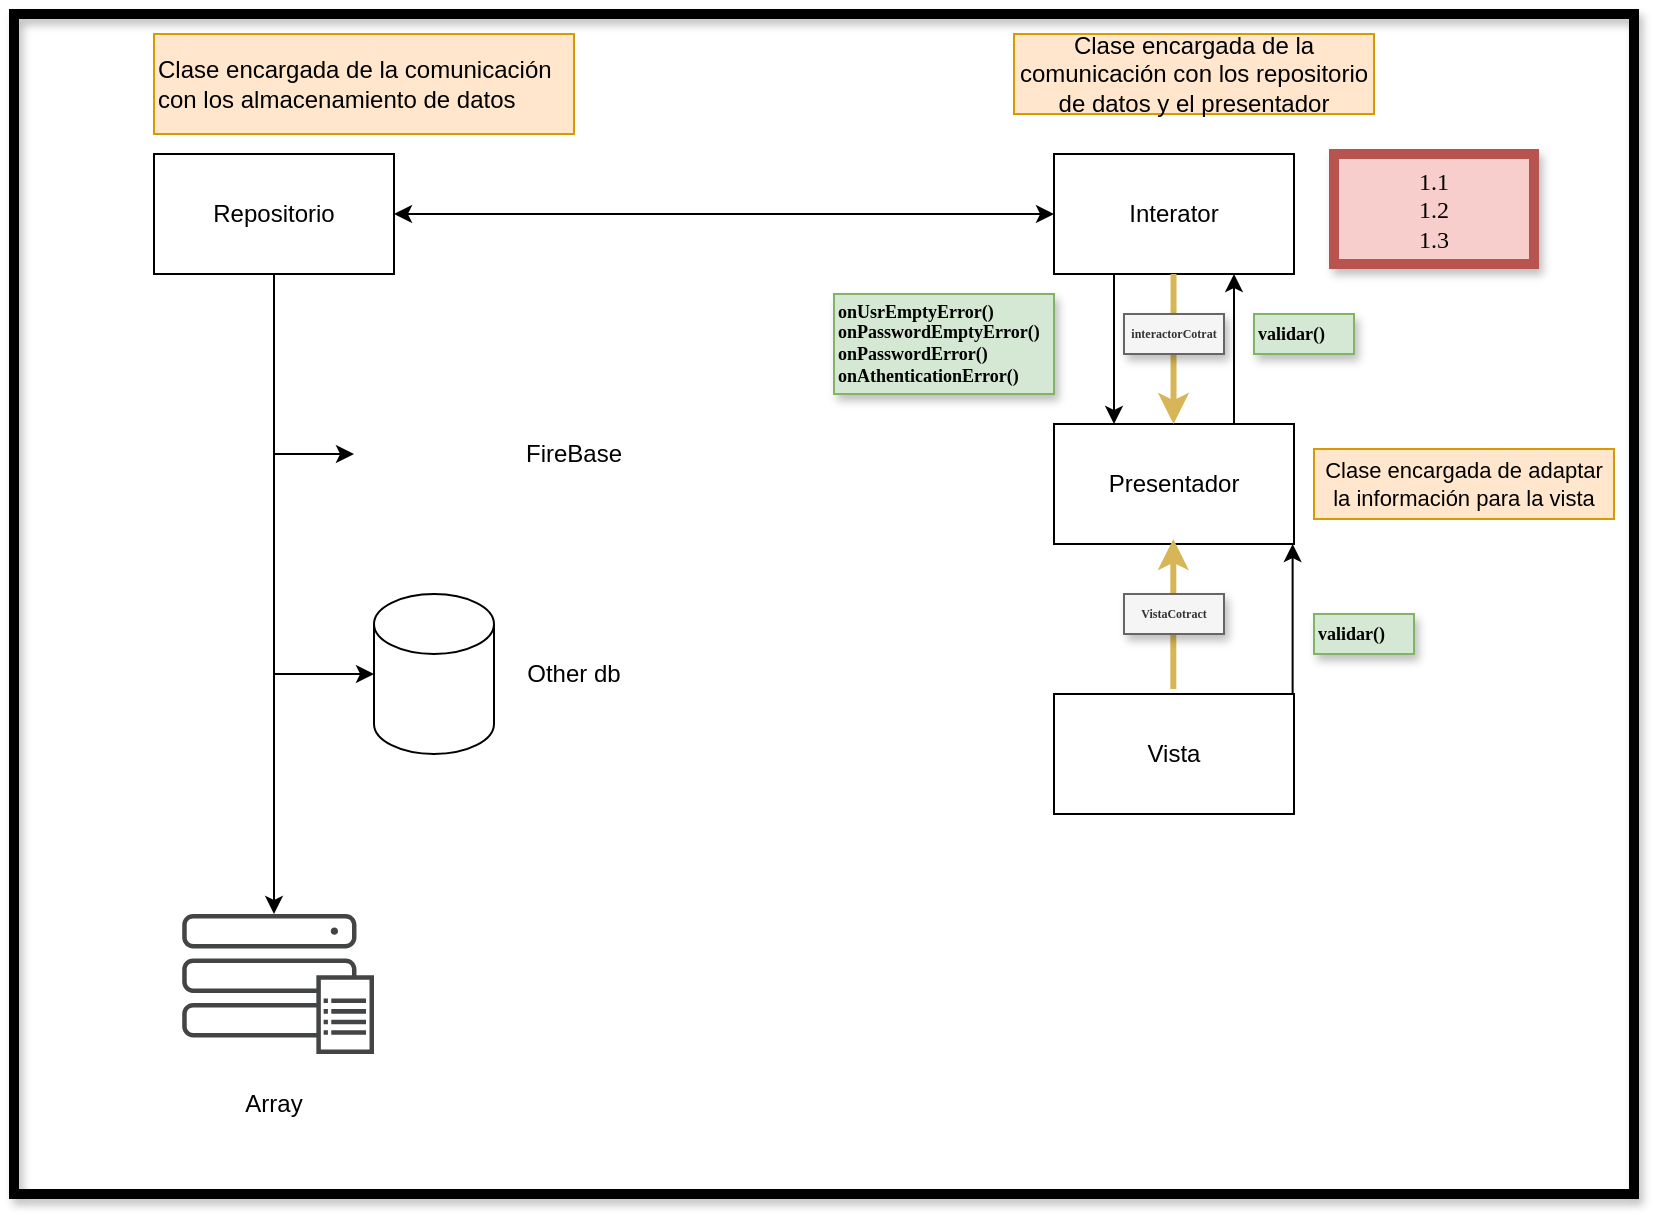 <mxfile version="15.7.4" type="github" pages="2">
  <diagram id="6IK1Bddi_FLpw86vCZfW" name="Page-1">
    <mxGraphModel dx="1038" dy="579" grid="1" gridSize="10" guides="1" tooltips="1" connect="1" arrows="1" fold="1" page="1" pageScale="1" pageWidth="827" pageHeight="1169" math="0" shadow="0">
      <root>
        <mxCell id="0" />
        <mxCell id="1" parent="0" />
        <mxCell id="SOW9xcFKRQPURFrvNgq6-27" value="" style="whiteSpace=wrap;html=1;rounded=0;shadow=1;glass=0;sketch=0;fontFamily=Comic Sans MS;fontSize=6;fontColor=#FFD966;strokeColor=#000000;strokeWidth=5;align=left;verticalAlign=middle;fillColor=none;" vertex="1" parent="1">
          <mxGeometry x="10" y="10" width="810" height="590" as="geometry" />
        </mxCell>
        <mxCell id="dRNRdsOuCcTUxrF4bdvi-7" style="edgeStyle=orthogonalEdgeStyle;rounded=0;orthogonalLoop=1;jettySize=auto;html=1;entryX=0;entryY=0.5;entryDx=0;entryDy=0;" parent="1" source="dRNRdsOuCcTUxrF4bdvi-2" target="dRNRdsOuCcTUxrF4bdvi-5" edge="1">
          <mxGeometry relative="1" as="geometry" />
        </mxCell>
        <mxCell id="dRNRdsOuCcTUxrF4bdvi-8" style="edgeStyle=orthogonalEdgeStyle;rounded=0;orthogonalLoop=1;jettySize=auto;html=1;exitX=0.5;exitY=1;exitDx=0;exitDy=0;entryX=0;entryY=0.5;entryDx=0;entryDy=0;entryPerimeter=0;" parent="1" source="dRNRdsOuCcTUxrF4bdvi-2" target="dRNRdsOuCcTUxrF4bdvi-3" edge="1">
          <mxGeometry relative="1" as="geometry" />
        </mxCell>
        <mxCell id="dRNRdsOuCcTUxrF4bdvi-9" style="edgeStyle=orthogonalEdgeStyle;rounded=0;orthogonalLoop=1;jettySize=auto;html=1;exitX=0.5;exitY=1;exitDx=0;exitDy=0;" parent="1" source="dRNRdsOuCcTUxrF4bdvi-2" edge="1">
          <mxGeometry relative="1" as="geometry">
            <mxPoint x="140" y="460" as="targetPoint" />
            <Array as="points">
              <mxPoint x="140" y="460" />
            </Array>
          </mxGeometry>
        </mxCell>
        <mxCell id="dRNRdsOuCcTUxrF4bdvi-15" style="edgeStyle=orthogonalEdgeStyle;rounded=0;orthogonalLoop=1;jettySize=auto;html=1;exitX=1;exitY=0.5;exitDx=0;exitDy=0;entryX=0;entryY=0.5;entryDx=0;entryDy=0;startArrow=classic;startFill=1;" parent="1" source="dRNRdsOuCcTUxrF4bdvi-2" target="dRNRdsOuCcTUxrF4bdvi-14" edge="1">
          <mxGeometry relative="1" as="geometry" />
        </mxCell>
        <mxCell id="dRNRdsOuCcTUxrF4bdvi-2" value="Repositorio" style="rounded=0;whiteSpace=wrap;html=1;" parent="1" vertex="1">
          <mxGeometry x="80" y="80" width="120" height="60" as="geometry" />
        </mxCell>
        <mxCell id="dRNRdsOuCcTUxrF4bdvi-3" value="" style="shape=cylinder3;whiteSpace=wrap;html=1;boundedLbl=1;backgroundOutline=1;size=15;" parent="1" vertex="1">
          <mxGeometry x="190" y="300" width="60" height="80" as="geometry" />
        </mxCell>
        <mxCell id="dRNRdsOuCcTUxrF4bdvi-5" value="" style="shape=image;html=1;verticalAlign=top;verticalLabelPosition=bottom;labelBackgroundColor=#ffffff;imageAspect=0;aspect=fixed;image=https://cdn4.iconfinder.com/data/icons/logos-brands-5/24/firebase-128.png" parent="1" vertex="1">
          <mxGeometry x="180" y="190" width="80" height="80" as="geometry" />
        </mxCell>
        <mxCell id="dRNRdsOuCcTUxrF4bdvi-6" value="" style="sketch=0;pointerEvents=1;shadow=0;dashed=0;html=1;strokeColor=none;fillColor=#434445;aspect=fixed;labelPosition=center;verticalLabelPosition=bottom;verticalAlign=top;align=center;outlineConnect=0;shape=mxgraph.vvd.array_manager;" parent="1" vertex="1">
          <mxGeometry x="94.11" y="460" width="95.89" height="70" as="geometry" />
        </mxCell>
        <mxCell id="dRNRdsOuCcTUxrF4bdvi-10" value="Clase encargada de la comunicación con los almacenamiento de datos" style="text;html=1;strokeColor=#d79b00;fillColor=#ffe6cc;align=left;verticalAlign=middle;whiteSpace=wrap;rounded=0;" parent="1" vertex="1">
          <mxGeometry x="80" y="20" width="210" height="50" as="geometry" />
        </mxCell>
        <mxCell id="dRNRdsOuCcTUxrF4bdvi-11" value="FireBase" style="text;html=1;strokeColor=none;fillColor=none;align=center;verticalAlign=middle;whiteSpace=wrap;rounded=0;" parent="1" vertex="1">
          <mxGeometry x="260" y="215" width="60" height="30" as="geometry" />
        </mxCell>
        <mxCell id="dRNRdsOuCcTUxrF4bdvi-12" value="Other db" style="text;html=1;strokeColor=none;fillColor=none;align=center;verticalAlign=middle;whiteSpace=wrap;rounded=0;" parent="1" vertex="1">
          <mxGeometry x="260" y="325" width="60" height="30" as="geometry" />
        </mxCell>
        <mxCell id="dRNRdsOuCcTUxrF4bdvi-13" value="Array" style="text;html=1;strokeColor=none;fillColor=none;align=center;verticalAlign=middle;whiteSpace=wrap;rounded=0;" parent="1" vertex="1">
          <mxGeometry x="110" y="540" width="60" height="30" as="geometry" />
        </mxCell>
        <mxCell id="SOW9xcFKRQPURFrvNgq6-2" style="edgeStyle=orthogonalEdgeStyle;rounded=0;orthogonalLoop=1;jettySize=auto;html=1;exitX=0.75;exitY=1;exitDx=0;exitDy=0;entryX=0.75;entryY=0;entryDx=0;entryDy=0;fontFamily=Comic Sans MS;fontSize=12;startArrow=classic;startFill=1;endArrow=none;endFill=0;" edge="1" parent="1" source="dRNRdsOuCcTUxrF4bdvi-14" target="Sz5xXB3OdpEm1Yu7rBPH-1">
          <mxGeometry relative="1" as="geometry" />
        </mxCell>
        <mxCell id="dRNRdsOuCcTUxrF4bdvi-14" value="Interator" style="rounded=0;whiteSpace=wrap;html=1;" parent="1" vertex="1">
          <mxGeometry x="530" y="80" width="120" height="60" as="geometry" />
        </mxCell>
        <mxCell id="SOW9xcFKRQPURFrvNgq6-1" style="edgeStyle=orthogonalEdgeStyle;rounded=0;orthogonalLoop=1;jettySize=auto;html=1;exitX=0.25;exitY=0;exitDx=0;exitDy=0;entryX=0.25;entryY=1;entryDx=0;entryDy=0;fontFamily=Comic Sans MS;fontSize=12;startArrow=classic;startFill=1;endArrow=none;endFill=0;" edge="1" parent="1" source="Sz5xXB3OdpEm1Yu7rBPH-1" target="dRNRdsOuCcTUxrF4bdvi-14">
          <mxGeometry relative="1" as="geometry" />
        </mxCell>
        <mxCell id="Sz5xXB3OdpEm1Yu7rBPH-1" value="Presentador" style="rounded=0;whiteSpace=wrap;html=1;" vertex="1" parent="1">
          <mxGeometry x="530" y="215" width="120" height="60" as="geometry" />
        </mxCell>
        <mxCell id="Sz5xXB3OdpEm1Yu7rBPH-3" value="Vista" style="rounded=0;whiteSpace=wrap;html=1;" vertex="1" parent="1">
          <mxGeometry x="530" y="350" width="120" height="60" as="geometry" />
        </mxCell>
        <mxCell id="Sz5xXB3OdpEm1Yu7rBPH-7" value="&lt;font face=&quot;Comic Sans MS&quot;&gt;1.1&lt;br&gt;1.2&lt;br&gt;1.3&lt;br&gt;&lt;/font&gt;" style="text;html=1;strokeColor=#b85450;fillColor=#f8cecc;align=center;verticalAlign=middle;whiteSpace=wrap;rounded=0;strokeWidth=5;perimeterSpacing=0;glass=0;sketch=0;shadow=1;fontSize=12;" vertex="1" parent="1">
          <mxGeometry x="670" y="80" width="100" height="55" as="geometry" />
        </mxCell>
        <mxCell id="Sz5xXB3OdpEm1Yu7rBPH-9" value="Clase encargada de la comunicación con los repositorio de datos y el presentador" style="text;html=1;strokeColor=#d79b00;fillColor=#ffe6cc;align=center;verticalAlign=middle;whiteSpace=wrap;rounded=0;" vertex="1" parent="1">
          <mxGeometry x="510" y="20" width="180" height="40" as="geometry" />
        </mxCell>
        <mxCell id="Sz5xXB3OdpEm1Yu7rBPH-10" value="Clase encargada de adaptar la información para la vista" style="text;html=1;strokeColor=#d79b00;fillColor=#ffe6cc;align=center;verticalAlign=middle;whiteSpace=wrap;rounded=0;fontSize=11;" vertex="1" parent="1">
          <mxGeometry x="660" y="227.5" width="150" height="35" as="geometry" />
        </mxCell>
        <mxCell id="SOW9xcFKRQPURFrvNgq6-5" value="" style="group" vertex="1" connectable="0" parent="1">
          <mxGeometry x="420" y="140" width="130" height="80" as="geometry" />
        </mxCell>
        <mxCell id="SOW9xcFKRQPURFrvNgq6-3" value="" style="text;html=1;strokeColor=#82b366;fillColor=#d5e8d4;align=left;verticalAlign=middle;whiteSpace=wrap;rounded=0;shadow=1;glass=0;sketch=0;fontFamily=Comic Sans MS;fontSize=9;labelPosition=center;verticalLabelPosition=middle;textDirection=rtl;horizontal=1;" vertex="1" parent="SOW9xcFKRQPURFrvNgq6-5">
          <mxGeometry y="10" width="110" height="50" as="geometry" />
        </mxCell>
        <mxCell id="SOW9xcFKRQPURFrvNgq6-4" value="&lt;span&gt;onUsrEmptyError()&lt;/span&gt;&lt;br&gt;&lt;span&gt;onPasswordEmptyError()&lt;br&gt;onPasswordError()&lt;br&gt;onAthenticationError()&lt;br&gt;&lt;br&gt;&lt;/span&gt;" style="text;html=1;strokeColor=none;fillColor=none;align=left;verticalAlign=middle;whiteSpace=wrap;rounded=0;shadow=1;glass=0;sketch=0;fontFamily=Comic Sans MS;fontSize=9;fontStyle=1" vertex="1" parent="SOW9xcFKRQPURFrvNgq6-5">
          <mxGeometry width="130" height="80" as="geometry" />
        </mxCell>
        <mxCell id="SOW9xcFKRQPURFrvNgq6-9" style="edgeStyle=orthogonalEdgeStyle;rounded=0;orthogonalLoop=1;jettySize=auto;html=1;exitX=1;exitY=1;exitDx=0;exitDy=0;entryX=1;entryY=0;entryDx=0;entryDy=0;fontFamily=Comic Sans MS;fontSize=9;startArrow=none;startFill=0;fontColor=#FFD966;labelBorderColor=#FFD966;labelBackgroundColor=#FFD966;fillColor=#fff2cc;strokeColor=#d6b656;jumpSize=11;jumpStyle=gap;strokeWidth=3;" edge="1" parent="1">
          <mxGeometry relative="1" as="geometry">
            <mxPoint x="589.76" y="140" as="sourcePoint" />
            <mxPoint x="589.76" y="215.0" as="targetPoint" />
          </mxGeometry>
        </mxCell>
        <mxCell id="SOW9xcFKRQPURFrvNgq6-7" value="&lt;b style=&quot;font-size: 6px;&quot;&gt;interactorCotrat&lt;/b&gt;" style="text;html=1;align=center;verticalAlign=middle;whiteSpace=wrap;rounded=0;shadow=1;glass=0;sketch=0;fontFamily=Comic Sans MS;fontSize=6;fillColor=#f5f5f5;strokeColor=#666666;fontColor=#333333;" vertex="1" parent="1">
          <mxGeometry x="565" y="160" width="50" height="20" as="geometry" />
        </mxCell>
        <mxCell id="SOW9xcFKRQPURFrvNgq6-10" value="" style="group" vertex="1" connectable="0" parent="1">
          <mxGeometry x="630" y="140" width="130" height="80" as="geometry" />
        </mxCell>
        <mxCell id="SOW9xcFKRQPURFrvNgq6-11" value="" style="text;html=1;strokeColor=#82b366;fillColor=#d5e8d4;align=left;verticalAlign=middle;whiteSpace=wrap;rounded=0;shadow=1;glass=0;sketch=0;fontFamily=Comic Sans MS;fontSize=9;labelPosition=center;verticalLabelPosition=middle;textDirection=rtl;horizontal=1;" vertex="1" parent="SOW9xcFKRQPURFrvNgq6-10">
          <mxGeometry y="20" width="50" height="20" as="geometry" />
        </mxCell>
        <mxCell id="SOW9xcFKRQPURFrvNgq6-12" value="&lt;span&gt;validar()&lt;br&gt;&lt;/span&gt;" style="text;html=1;strokeColor=none;fillColor=none;align=left;verticalAlign=middle;whiteSpace=wrap;rounded=0;shadow=1;glass=0;sketch=0;fontFamily=Comic Sans MS;fontSize=9;fontStyle=1" vertex="1" parent="SOW9xcFKRQPURFrvNgq6-10">
          <mxGeometry y="10" width="100" height="40" as="geometry" />
        </mxCell>
        <mxCell id="SOW9xcFKRQPURFrvNgq6-18" style="edgeStyle=orthogonalEdgeStyle;rounded=0;orthogonalLoop=1;jettySize=auto;html=1;exitX=1;exitY=1;exitDx=0;exitDy=0;entryX=1;entryY=0;entryDx=0;entryDy=0;fontFamily=Comic Sans MS;fontSize=9;startArrow=classic;startFill=1;fontColor=#FFD966;labelBorderColor=#FFD966;labelBackgroundColor=#FFD966;fillColor=#fff2cc;strokeColor=#d6b656;jumpSize=11;jumpStyle=gap;strokeWidth=3;endArrow=none;endFill=0;" edge="1" parent="1">
          <mxGeometry relative="1" as="geometry">
            <mxPoint x="589.66" y="272.5" as="sourcePoint" />
            <mxPoint x="589.66" y="347.5" as="targetPoint" />
          </mxGeometry>
        </mxCell>
        <mxCell id="SOW9xcFKRQPURFrvNgq6-19" value="&lt;b&gt;VistaCotract&lt;/b&gt;" style="text;html=1;align=center;verticalAlign=middle;whiteSpace=wrap;rounded=0;shadow=1;glass=0;sketch=0;fontFamily=Comic Sans MS;fontSize=6;fillColor=#f5f5f5;strokeColor=#666666;fontColor=#333333;" vertex="1" parent="1">
          <mxGeometry x="565" y="300" width="50" height="20" as="geometry" />
        </mxCell>
        <mxCell id="SOW9xcFKRQPURFrvNgq6-20" style="edgeStyle=orthogonalEdgeStyle;rounded=0;orthogonalLoop=1;jettySize=auto;html=1;exitX=0.75;exitY=1;exitDx=0;exitDy=0;entryX=0.75;entryY=0;entryDx=0;entryDy=0;fontFamily=Comic Sans MS;fontSize=12;startArrow=classic;startFill=1;endArrow=none;endFill=0;" edge="1" parent="1">
          <mxGeometry relative="1" as="geometry">
            <mxPoint x="649.31" y="275" as="sourcePoint" />
            <mxPoint x="649.31" y="350" as="targetPoint" />
          </mxGeometry>
        </mxCell>
        <mxCell id="SOW9xcFKRQPURFrvNgq6-23" value="" style="group" vertex="1" connectable="0" parent="1">
          <mxGeometry x="660" y="290" width="130" height="80" as="geometry" />
        </mxCell>
        <mxCell id="SOW9xcFKRQPURFrvNgq6-24" value="" style="text;html=1;strokeColor=#82b366;fillColor=#d5e8d4;align=left;verticalAlign=middle;whiteSpace=wrap;rounded=0;shadow=1;glass=0;sketch=0;fontFamily=Comic Sans MS;fontSize=9;labelPosition=center;verticalLabelPosition=middle;textDirection=rtl;horizontal=1;" vertex="1" parent="SOW9xcFKRQPURFrvNgq6-23">
          <mxGeometry y="20" width="50" height="20" as="geometry" />
        </mxCell>
        <mxCell id="SOW9xcFKRQPURFrvNgq6-25" value="&lt;span&gt;validar()&lt;br&gt;&lt;/span&gt;" style="text;html=1;strokeColor=none;fillColor=none;align=left;verticalAlign=middle;whiteSpace=wrap;rounded=0;shadow=1;glass=0;sketch=0;fontFamily=Comic Sans MS;fontSize=9;fontStyle=1" vertex="1" parent="SOW9xcFKRQPURFrvNgq6-23">
          <mxGeometry y="10" width="100" height="40" as="geometry" />
        </mxCell>
      </root>
    </mxGraphModel>
  </diagram>
  <diagram id="ohRPtTXbWuHkH1SCaQrV" name="Page-2">
    <mxGraphModel dx="1038" dy="579" grid="1" gridSize="10" guides="1" tooltips="1" connect="1" arrows="1" fold="1" page="1" pageScale="1" pageWidth="827" pageHeight="1169" math="0" shadow="0">
      <root>
        <mxCell id="jgdLP3x7zKuG1TFJZiEU-0" />
        <mxCell id="jgdLP3x7zKuG1TFJZiEU-1" parent="jgdLP3x7zKuG1TFJZiEU-0" />
      </root>
    </mxGraphModel>
  </diagram>
</mxfile>
